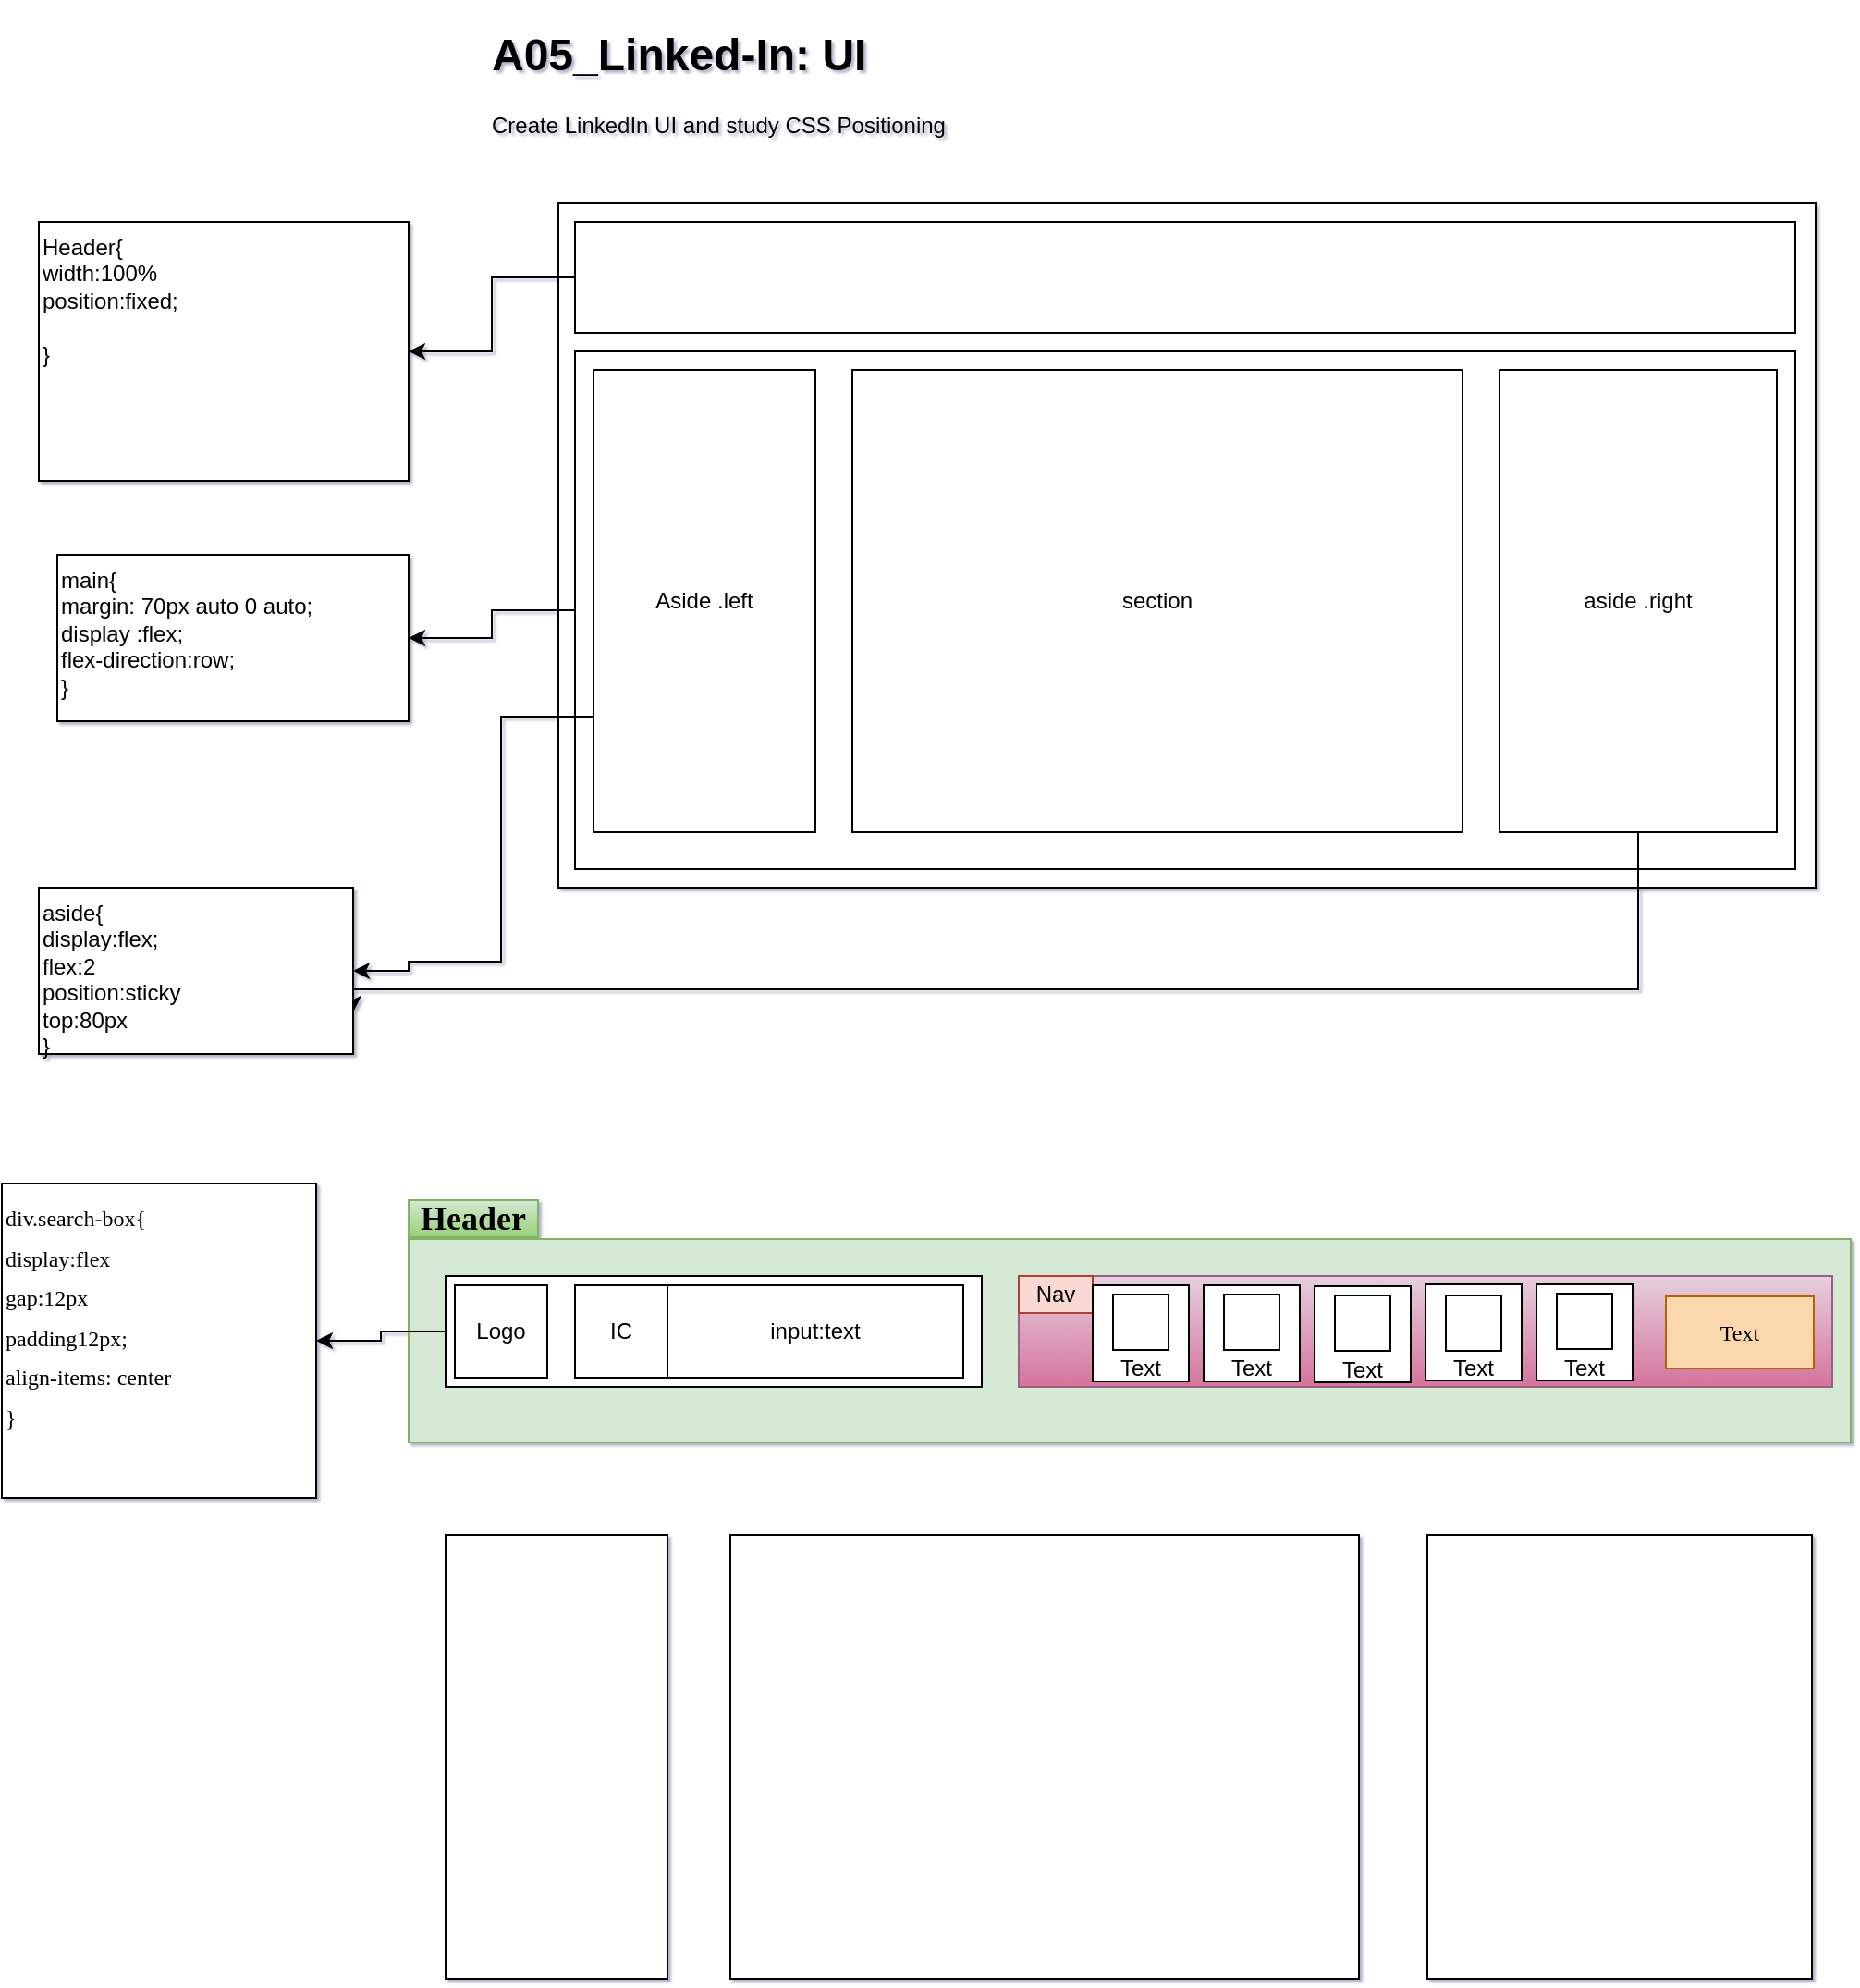 <mxfile version="17.4.2" type="device"><diagram id="HqUY3jRDRXmM38eyhDck" name="Page-1"><mxGraphModel dx="1695" dy="553" grid="1" gridSize="10" guides="1" tooltips="1" connect="1" arrows="1" fold="1" page="1" pageScale="1" pageWidth="827" pageHeight="1169" background="none" math="0" shadow="1"><root><mxCell id="0"/><mxCell id="1" parent="0"/><mxCell id="Pnan6mk3lTWcAkngl9Zd-2" value="&lt;h1&gt;A05_Linked-In: UI&lt;/h1&gt;&lt;div&gt;Create LinkedIn UI and study CSS Positioning&lt;/div&gt;" style="text;html=1;strokeColor=none;fillColor=none;spacing=5;spacingTop=-20;whiteSpace=wrap;overflow=hidden;rounded=0;" vertex="1" parent="1"><mxGeometry x="40" y="20" width="700" height="80" as="geometry"/></mxCell><mxCell id="Pnan6mk3lTWcAkngl9Zd-3" value="" style="rounded=0;whiteSpace=wrap;html=1;" vertex="1" parent="1"><mxGeometry x="81" y="120" width="680" height="370" as="geometry"/></mxCell><mxCell id="Pnan6mk3lTWcAkngl9Zd-11" value="" style="edgeStyle=orthogonalEdgeStyle;rounded=0;orthogonalLoop=1;jettySize=auto;html=1;" edge="1" parent="1" source="Pnan6mk3lTWcAkngl9Zd-4" target="Pnan6mk3lTWcAkngl9Zd-10"><mxGeometry relative="1" as="geometry"/></mxCell><mxCell id="Pnan6mk3lTWcAkngl9Zd-4" value="" style="rounded=0;whiteSpace=wrap;html=1;" vertex="1" parent="1"><mxGeometry x="90" y="130" width="660" height="60" as="geometry"/></mxCell><mxCell id="Pnan6mk3lTWcAkngl9Zd-13" value="" style="edgeStyle=orthogonalEdgeStyle;rounded=0;orthogonalLoop=1;jettySize=auto;html=1;" edge="1" parent="1" source="Pnan6mk3lTWcAkngl9Zd-5" target="Pnan6mk3lTWcAkngl9Zd-12"><mxGeometry relative="1" as="geometry"/></mxCell><mxCell id="Pnan6mk3lTWcAkngl9Zd-5" value="" style="rounded=0;whiteSpace=wrap;html=1;" vertex="1" parent="1"><mxGeometry x="90" y="200" width="660" height="280" as="geometry"/></mxCell><mxCell id="Pnan6mk3lTWcAkngl9Zd-14" style="edgeStyle=orthogonalEdgeStyle;rounded=0;orthogonalLoop=1;jettySize=auto;html=1;exitX=0;exitY=0.75;exitDx=0;exitDy=0;entryX=1;entryY=0.5;entryDx=0;entryDy=0;" edge="1" parent="1" source="Pnan6mk3lTWcAkngl9Zd-6" target="Pnan6mk3lTWcAkngl9Zd-15"><mxGeometry relative="1" as="geometry"><mxPoint x="10" y="530" as="targetPoint"/><Array as="points"><mxPoint x="50" y="398"/><mxPoint x="50" y="530"/><mxPoint y="530"/></Array></mxGeometry></mxCell><mxCell id="Pnan6mk3lTWcAkngl9Zd-6" value="Aside .left" style="rounded=0;whiteSpace=wrap;html=1;" vertex="1" parent="1"><mxGeometry x="100" y="210" width="120" height="250" as="geometry"/></mxCell><mxCell id="Pnan6mk3lTWcAkngl9Zd-7" value="section" style="rounded=0;whiteSpace=wrap;html=1;" vertex="1" parent="1"><mxGeometry x="240" y="210" width="330" height="250" as="geometry"/></mxCell><mxCell id="Pnan6mk3lTWcAkngl9Zd-16" style="edgeStyle=orthogonalEdgeStyle;rounded=0;orthogonalLoop=1;jettySize=auto;html=1;entryX=1;entryY=0.75;entryDx=0;entryDy=0;" edge="1" parent="1" source="Pnan6mk3lTWcAkngl9Zd-9" target="Pnan6mk3lTWcAkngl9Zd-15"><mxGeometry relative="1" as="geometry"><Array as="points"><mxPoint x="665" y="545"/></Array></mxGeometry></mxCell><mxCell id="Pnan6mk3lTWcAkngl9Zd-9" value="aside .right" style="rounded=0;whiteSpace=wrap;html=1;" vertex="1" parent="1"><mxGeometry x="590" y="210" width="150" height="250" as="geometry"/></mxCell><mxCell id="Pnan6mk3lTWcAkngl9Zd-10" value="Header{&lt;br&gt;&lt;div&gt;width:100%&lt;/div&gt;&lt;div&gt;position:fixed;&lt;/div&gt;&lt;div&gt;&lt;br&gt;&lt;/div&gt;}" style="whiteSpace=wrap;html=1;rounded=0;align=left;verticalAlign=top;" vertex="1" parent="1"><mxGeometry x="-200" y="130" width="200" height="140" as="geometry"/></mxCell><mxCell id="Pnan6mk3lTWcAkngl9Zd-12" value="main{&lt;br&gt;margin: 70px auto 0 auto;&lt;br&gt;display :flex;&lt;br&gt;flex-direction:row;&lt;br&gt;}" style="whiteSpace=wrap;html=1;rounded=0;align=left;verticalAlign=top;" vertex="1" parent="1"><mxGeometry x="-190" y="310" width="190" height="90" as="geometry"/></mxCell><mxCell id="Pnan6mk3lTWcAkngl9Zd-15" value="aside{&lt;br&gt;display:flex;&lt;br&gt;flex:2&lt;br&gt;position:sticky&lt;br&gt;top:80px&lt;br&gt;}" style="rounded=0;whiteSpace=wrap;html=1;align=left;verticalAlign=top;" vertex="1" parent="1"><mxGeometry x="-200" y="490" width="170" height="90" as="geometry"/></mxCell><mxCell id="Pnan6mk3lTWcAkngl9Zd-17" value="" style="rounded=0;whiteSpace=wrap;html=1;fillColor=#d5e8d4;strokeColor=#82b366;" vertex="1" parent="1"><mxGeometry y="680" width="780" height="110" as="geometry"/></mxCell><mxCell id="Pnan6mk3lTWcAkngl9Zd-60" style="edgeStyle=orthogonalEdgeStyle;rounded=0;orthogonalLoop=1;jettySize=auto;html=1;exitX=0;exitY=0.5;exitDx=0;exitDy=0;fontFamily=Verdana;fontSize=18;" edge="1" parent="1" source="Pnan6mk3lTWcAkngl9Zd-18" target="Pnan6mk3lTWcAkngl9Zd-61"><mxGeometry relative="1" as="geometry"><mxPoint x="-60" y="730" as="targetPoint"/></mxGeometry></mxCell><mxCell id="Pnan6mk3lTWcAkngl9Zd-18" value="" style="rounded=0;whiteSpace=wrap;html=1;" vertex="1" parent="1"><mxGeometry x="20" y="700" width="290" height="60" as="geometry"/></mxCell><mxCell id="Pnan6mk3lTWcAkngl9Zd-19" value="Logo" style="whiteSpace=wrap;html=1;aspect=fixed;" vertex="1" parent="1"><mxGeometry x="25" y="705" width="50" height="50" as="geometry"/></mxCell><mxCell id="Pnan6mk3lTWcAkngl9Zd-20" value="" style="rounded=0;whiteSpace=wrap;html=1;" vertex="1" parent="1"><mxGeometry x="90" y="705" width="210" height="50" as="geometry"/></mxCell><mxCell id="Pnan6mk3lTWcAkngl9Zd-21" value="IC" style="whiteSpace=wrap;html=1;aspect=fixed;" vertex="1" parent="1"><mxGeometry x="90" y="705" width="50" height="50" as="geometry"/></mxCell><mxCell id="Pnan6mk3lTWcAkngl9Zd-22" value="input:text" style="rounded=0;whiteSpace=wrap;html=1;" vertex="1" parent="1"><mxGeometry x="140" y="705" width="160" height="50" as="geometry"/></mxCell><mxCell id="Pnan6mk3lTWcAkngl9Zd-24" value="" style="rounded=0;whiteSpace=wrap;html=1;fillColor=#e6d0de;gradientColor=#d5739d;strokeColor=#996185;" vertex="1" parent="1"><mxGeometry x="330" y="700" width="440" height="60" as="geometry"/></mxCell><mxCell id="Pnan6mk3lTWcAkngl9Zd-25" value="Nav" style="text;html=1;strokeColor=#ae4132;fillColor=#fad9d5;align=center;verticalAlign=middle;whiteSpace=wrap;rounded=0;" vertex="1" parent="1"><mxGeometry x="330" y="700" width="40" height="20" as="geometry"/></mxCell><mxCell id="Pnan6mk3lTWcAkngl9Zd-26" value="" style="rounded=0;whiteSpace=wrap;html=1;" vertex="1" parent="1"><mxGeometry x="370" y="705" width="52" height="52" as="geometry"/></mxCell><mxCell id="Pnan6mk3lTWcAkngl9Zd-27" value="" style="whiteSpace=wrap;html=1;aspect=fixed;" vertex="1" parent="1"><mxGeometry x="381" y="710" width="30" height="30" as="geometry"/></mxCell><mxCell id="Pnan6mk3lTWcAkngl9Zd-28" value="Text" style="text;html=1;strokeColor=none;fillColor=none;align=center;verticalAlign=middle;whiteSpace=wrap;rounded=0;" vertex="1" parent="1"><mxGeometry x="381" y="740" width="30" height="20" as="geometry"/></mxCell><mxCell id="Pnan6mk3lTWcAkngl9Zd-41" value="" style="rounded=0;whiteSpace=wrap;html=1;" vertex="1" parent="1"><mxGeometry x="430" y="705" width="52" height="52" as="geometry"/></mxCell><mxCell id="Pnan6mk3lTWcAkngl9Zd-42" value="Text" style="text;html=1;strokeColor=none;fillColor=none;align=center;verticalAlign=middle;whiteSpace=wrap;rounded=0;" vertex="1" parent="1"><mxGeometry x="441" y="740" width="30" height="20" as="geometry"/></mxCell><mxCell id="Pnan6mk3lTWcAkngl9Zd-43" value="" style="whiteSpace=wrap;html=1;aspect=fixed;" vertex="1" parent="1"><mxGeometry x="441" y="710" width="30" height="30" as="geometry"/></mxCell><mxCell id="Pnan6mk3lTWcAkngl9Zd-50" value="" style="rounded=0;whiteSpace=wrap;html=1;" vertex="1" parent="1"><mxGeometry x="490" y="705.5" width="52" height="52" as="geometry"/></mxCell><mxCell id="Pnan6mk3lTWcAkngl9Zd-51" value="Text" style="text;html=1;strokeColor=none;fillColor=none;align=center;verticalAlign=middle;whiteSpace=wrap;rounded=0;" vertex="1" parent="1"><mxGeometry x="501" y="740.5" width="30" height="20" as="geometry"/></mxCell><mxCell id="Pnan6mk3lTWcAkngl9Zd-52" value="" style="whiteSpace=wrap;html=1;aspect=fixed;" vertex="1" parent="1"><mxGeometry x="501" y="710.5" width="30" height="30" as="geometry"/></mxCell><mxCell id="Pnan6mk3lTWcAkngl9Zd-53" value="" style="rounded=0;whiteSpace=wrap;html=1;" vertex="1" parent="1"><mxGeometry x="550" y="704.5" width="52" height="52" as="geometry"/></mxCell><mxCell id="Pnan6mk3lTWcAkngl9Zd-54" value="Text" style="text;html=1;strokeColor=none;fillColor=none;align=center;verticalAlign=middle;whiteSpace=wrap;rounded=0;" vertex="1" parent="1"><mxGeometry x="561" y="739.5" width="30" height="20" as="geometry"/></mxCell><mxCell id="Pnan6mk3lTWcAkngl9Zd-55" value="" style="whiteSpace=wrap;html=1;aspect=fixed;" vertex="1" parent="1"><mxGeometry x="561" y="710.5" width="30" height="30" as="geometry"/></mxCell><mxCell id="Pnan6mk3lTWcAkngl9Zd-56" value="" style="rounded=0;whiteSpace=wrap;html=1;" vertex="1" parent="1"><mxGeometry x="610" y="704.5" width="52" height="52" as="geometry"/></mxCell><mxCell id="Pnan6mk3lTWcAkngl9Zd-57" value="Text" style="text;html=1;strokeColor=none;fillColor=none;align=center;verticalAlign=middle;whiteSpace=wrap;rounded=0;" vertex="1" parent="1"><mxGeometry x="621" y="739.5" width="30" height="20" as="geometry"/></mxCell><mxCell id="Pnan6mk3lTWcAkngl9Zd-58" value="" style="whiteSpace=wrap;html=1;aspect=fixed;" vertex="1" parent="1"><mxGeometry x="621" y="709.5" width="30" height="30" as="geometry"/></mxCell><mxCell id="Pnan6mk3lTWcAkngl9Zd-59" value="&lt;font style=&quot;font-size: 18px&quot; face=&quot;Verdana&quot;&gt;&lt;b&gt;Header&lt;/b&gt;&lt;/font&gt;" style="text;html=1;strokeColor=#82b366;fillColor=#d5e8d4;align=center;verticalAlign=middle;whiteSpace=wrap;rounded=0;gradientColor=#97d077;" vertex="1" parent="1"><mxGeometry y="659" width="70" height="20" as="geometry"/></mxCell><mxCell id="Pnan6mk3lTWcAkngl9Zd-61" value="&lt;font style=&quot;font-size: 12px&quot;&gt;div.search-box{&lt;br&gt;display:flex&lt;br&gt;gap:12px&lt;br&gt;padding12px;&lt;br&gt;align-items: center&lt;br&gt;}&lt;br&gt;&lt;/font&gt;" style="rounded=0;whiteSpace=wrap;html=1;fontFamily=Verdana;fontSize=18;align=left;verticalAlign=top;" vertex="1" parent="1"><mxGeometry x="-220" y="650" width="170" height="170" as="geometry"/></mxCell><mxCell id="Pnan6mk3lTWcAkngl9Zd-62" value="Text" style="text;html=1;strokeColor=#b46504;fillColor=#fad7ac;align=center;verticalAlign=middle;whiteSpace=wrap;rounded=0;fontFamily=Verdana;fontSize=12;" vertex="1" parent="1"><mxGeometry x="680" y="711" width="80" height="39" as="geometry"/></mxCell><mxCell id="Pnan6mk3lTWcAkngl9Zd-63" value="" style="rounded=0;whiteSpace=wrap;html=1;fontFamily=Verdana;fontSize=12;" vertex="1" parent="1"><mxGeometry x="20" y="840" width="120" height="240" as="geometry"/></mxCell><mxCell id="Pnan6mk3lTWcAkngl9Zd-64" value="" style="rounded=0;whiteSpace=wrap;html=1;fontFamily=Verdana;fontSize=12;" vertex="1" parent="1"><mxGeometry x="174" y="840" width="340" height="240" as="geometry"/></mxCell><mxCell id="Pnan6mk3lTWcAkngl9Zd-65" value="" style="rounded=0;whiteSpace=wrap;html=1;fontFamily=Verdana;fontSize=12;" vertex="1" parent="1"><mxGeometry x="551" y="840" width="208" height="240" as="geometry"/></mxCell></root></mxGraphModel></diagram></mxfile>